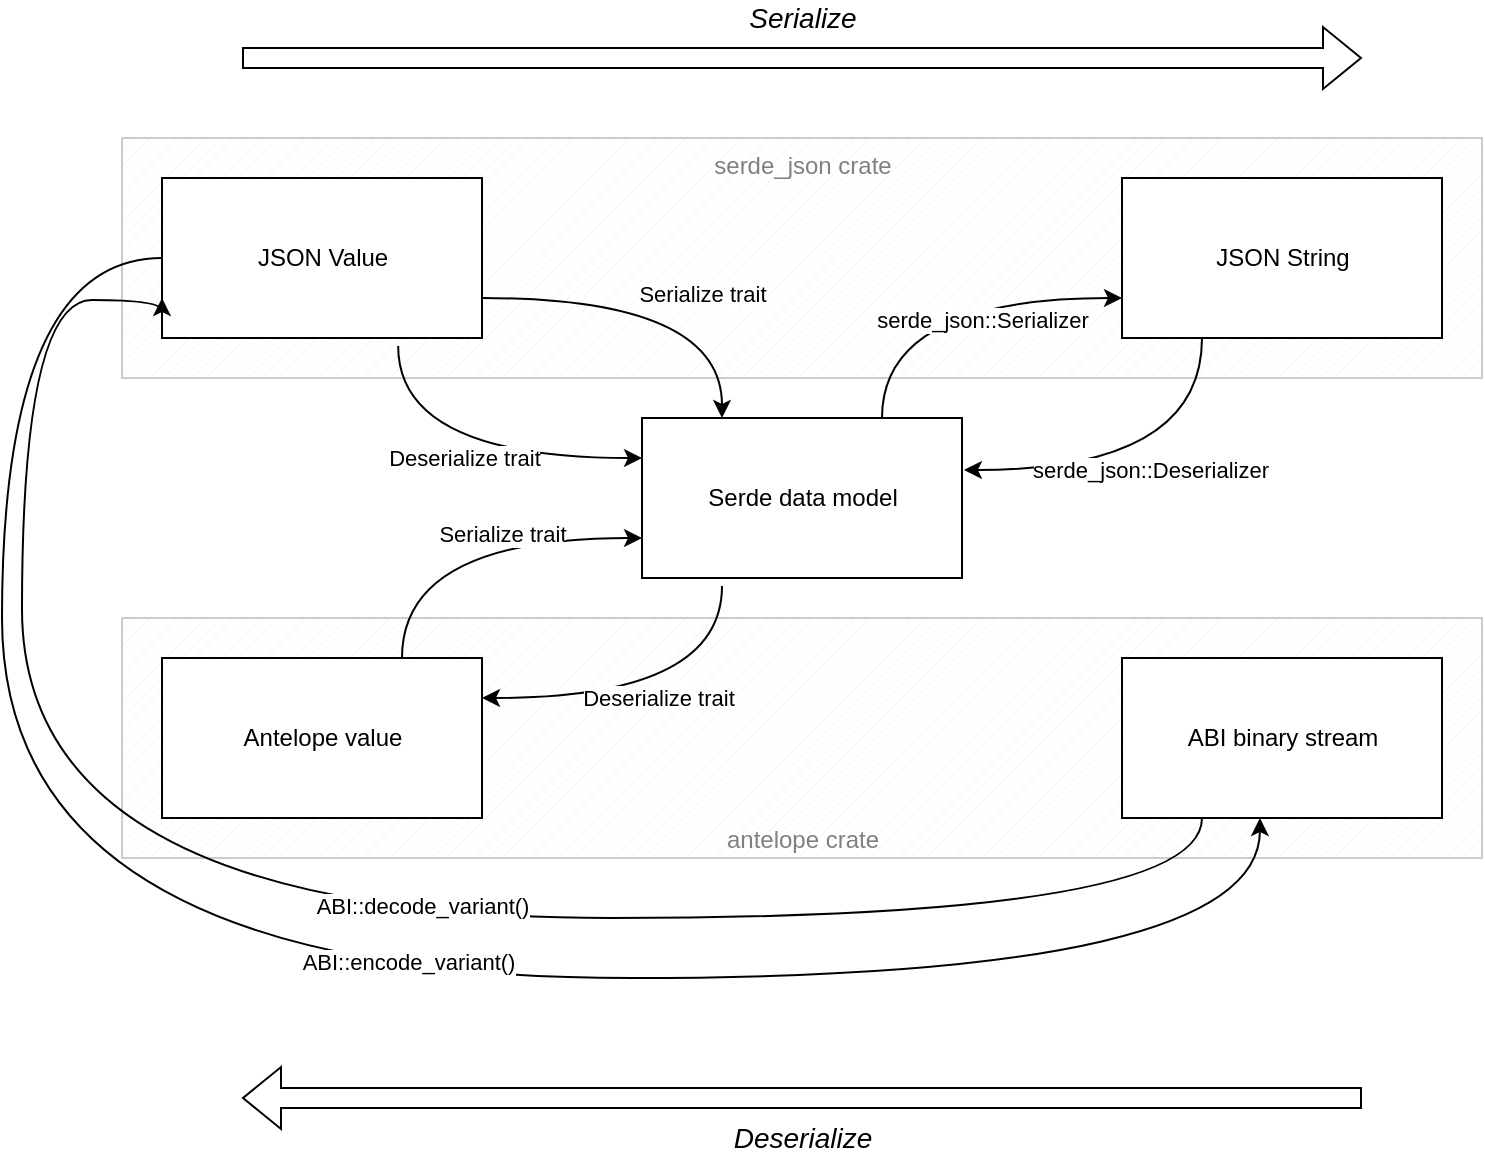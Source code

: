 <mxfile version="25.0.1">
  <diagram name="Page-1" id="UXYhOaJXUT2tCapZaOIA">
    <mxGraphModel dx="1177" dy="789" grid="1" gridSize="10" guides="1" tooltips="1" connect="1" arrows="1" fold="1" page="1" pageScale="1" pageWidth="850" pageHeight="1100" math="0" shadow="0">
      <root>
        <mxCell id="0" />
        <mxCell id="1" parent="0" />
        <mxCell id="lSlXTyUihgR4Sofdv2rn-1" value="&lt;font color=&quot;#808080&quot;&gt;serde_json crate&lt;/font&gt;" style="verticalLabelPosition=middle;verticalAlign=top;html=1;shape=mxgraph.basic.patternFillRect;fillStyle=diag;step=5;fillStrokeWidth=0.2;fillStrokeColor=#dddddd;labelPosition=center;align=center;strokeColor=#CCCCCC;" vertex="1" parent="1">
          <mxGeometry x="100" y="100" width="680" height="120" as="geometry" />
        </mxCell>
        <mxCell id="lSlXTyUihgR4Sofdv2rn-2" value="&lt;font color=&quot;#808080&quot;&gt;antelope crate&lt;/font&gt;" style="verticalLabelPosition=middle;verticalAlign=bottom;html=1;shape=mxgraph.basic.patternFillRect;fillStyle=diag;step=5;fillStrokeWidth=0.2;fillStrokeColor=#dddddd;labelPosition=center;align=center;strokeColor=#CCCCCC;" vertex="1" parent="1">
          <mxGeometry x="100" y="340" width="680" height="120" as="geometry" />
        </mxCell>
        <mxCell id="lSlXTyUihgR4Sofdv2rn-5" value="JSON Value" style="verticalLabelPosition=middle;verticalAlign=middle;html=1;shape=mxgraph.basic.rect;fillColor2=none;strokeWidth=1;size=20;indent=5;labelPosition=center;align=center;" vertex="1" parent="1">
          <mxGeometry x="120" y="120" width="160" height="80" as="geometry" />
        </mxCell>
        <mxCell id="lSlXTyUihgR4Sofdv2rn-6" value="JSON String" style="verticalLabelPosition=middle;verticalAlign=middle;html=1;shape=mxgraph.basic.rect;fillColor2=none;strokeWidth=1;size=20;indent=5;labelPosition=center;align=center;" vertex="1" parent="1">
          <mxGeometry x="600" y="120" width="160" height="80" as="geometry" />
        </mxCell>
        <mxCell id="lSlXTyUihgR4Sofdv2rn-7" value="ABI binary stream" style="verticalLabelPosition=middle;verticalAlign=middle;html=1;shape=mxgraph.basic.rect;fillColor2=none;strokeWidth=1;size=20;indent=5;labelPosition=center;align=center;" vertex="1" parent="1">
          <mxGeometry x="600" y="360" width="160" height="80" as="geometry" />
        </mxCell>
        <mxCell id="lSlXTyUihgR4Sofdv2rn-8" value="Antelope value" style="verticalLabelPosition=middle;verticalAlign=middle;html=1;shape=mxgraph.basic.rect;fillColor2=none;strokeWidth=1;size=20;indent=0;labelPosition=center;align=center;" vertex="1" parent="1">
          <mxGeometry x="120" y="360" width="160" height="80" as="geometry" />
        </mxCell>
        <mxCell id="lSlXTyUihgR4Sofdv2rn-17" value="Serde data model" style="verticalLabelPosition=middle;verticalAlign=middle;html=1;shape=mxgraph.basic.rect;fillColor2=none;strokeWidth=1;size=20;indent=5;labelPosition=center;align=center;" vertex="1" parent="1">
          <mxGeometry x="360" y="240" width="160" height="80" as="geometry" />
        </mxCell>
        <mxCell id="lSlXTyUihgR4Sofdv2rn-18" value="" style="endArrow=classic;html=1;rounded=0;exitX=0.75;exitY=0;exitDx=0;exitDy=0;exitPerimeter=0;entryX=0;entryY=0.75;entryDx=0;entryDy=0;entryPerimeter=0;edgeStyle=orthogonalEdgeStyle;elbow=vertical;curved=1;" edge="1" parent="1" source="lSlXTyUihgR4Sofdv2rn-8" target="lSlXTyUihgR4Sofdv2rn-17">
          <mxGeometry width="50" height="50" relative="1" as="geometry">
            <mxPoint x="200" y="340" as="sourcePoint" />
            <mxPoint x="350" y="280" as="targetPoint" />
          </mxGeometry>
        </mxCell>
        <mxCell id="lSlXTyUihgR4Sofdv2rn-20" value="Serialize trait" style="edgeLabel;html=1;align=center;verticalAlign=middle;resizable=0;points=[];" vertex="1" connectable="0" parent="lSlXTyUihgR4Sofdv2rn-18">
          <mxGeometry x="0.222" y="2" relative="1" as="geometry">
            <mxPoint as="offset" />
          </mxGeometry>
        </mxCell>
        <mxCell id="lSlXTyUihgR4Sofdv2rn-26" value="" style="endArrow=classic;html=1;rounded=0;exitX=0.25;exitY=1.05;exitDx=0;exitDy=0;exitPerimeter=0;entryX=1;entryY=0.25;entryDx=0;entryDy=0;entryPerimeter=0;edgeStyle=orthogonalEdgeStyle;curved=1;" edge="1" parent="1" source="lSlXTyUihgR4Sofdv2rn-17" target="lSlXTyUihgR4Sofdv2rn-8">
          <mxGeometry relative="1" as="geometry">
            <mxPoint x="370" y="390" as="sourcePoint" />
            <mxPoint x="470" y="390" as="targetPoint" />
            <Array as="points">
              <mxPoint x="400" y="380" />
            </Array>
          </mxGeometry>
        </mxCell>
        <mxCell id="lSlXTyUihgR4Sofdv2rn-27" value="Deserialize trait" style="edgeLabel;resizable=0;html=1;;align=center;verticalAlign=middle;" connectable="0" vertex="1" parent="lSlXTyUihgR4Sofdv2rn-26">
          <mxGeometry relative="1" as="geometry" />
        </mxCell>
        <mxCell id="lSlXTyUihgR4Sofdv2rn-28" value="" style="endArrow=classic;html=1;rounded=0;exitX=0.25;exitY=1;exitDx=0;exitDy=0;exitPerimeter=0;entryX=1.006;entryY=0.325;entryDx=0;entryDy=0;entryPerimeter=0;edgeStyle=orthogonalEdgeStyle;curved=1;" edge="1" parent="1" source="lSlXTyUihgR4Sofdv2rn-6" target="lSlXTyUihgR4Sofdv2rn-17">
          <mxGeometry relative="1" as="geometry">
            <mxPoint x="600" y="200" as="sourcePoint" />
            <mxPoint x="520" y="256" as="targetPoint" />
            <Array as="points">
              <mxPoint x="640" y="266" />
            </Array>
          </mxGeometry>
        </mxCell>
        <mxCell id="lSlXTyUihgR4Sofdv2rn-29" value="serde_json::Deserializer" style="edgeLabel;resizable=0;html=1;;align=center;verticalAlign=middle;" connectable="0" vertex="1" parent="lSlXTyUihgR4Sofdv2rn-28">
          <mxGeometry relative="1" as="geometry" />
        </mxCell>
        <mxCell id="lSlXTyUihgR4Sofdv2rn-30" value="" style="endArrow=classic;html=1;rounded=0;exitX=0.75;exitY=0;exitDx=0;exitDy=0;exitPerimeter=0;entryX=0;entryY=0.75;entryDx=0;entryDy=0;entryPerimeter=0;edgeStyle=orthogonalEdgeStyle;elbow=vertical;curved=1;" edge="1" parent="1" source="lSlXTyUihgR4Sofdv2rn-17" target="lSlXTyUihgR4Sofdv2rn-6">
          <mxGeometry width="50" height="50" relative="1" as="geometry">
            <mxPoint x="430" y="170" as="sourcePoint" />
            <mxPoint x="510" y="110" as="targetPoint" />
          </mxGeometry>
        </mxCell>
        <mxCell id="lSlXTyUihgR4Sofdv2rn-31" value="serde_json::Serializer" style="edgeLabel;html=1;align=center;verticalAlign=top;resizable=0;points=[];" vertex="1" connectable="0" parent="lSlXTyUihgR4Sofdv2rn-30">
          <mxGeometry x="0.222" y="2" relative="1" as="geometry">
            <mxPoint as="offset" />
          </mxGeometry>
        </mxCell>
        <mxCell id="lSlXTyUihgR4Sofdv2rn-33" value="" style="endArrow=classic;html=1;rounded=0;exitX=1;exitY=0.75;exitDx=0;exitDy=0;exitPerimeter=0;entryX=0.25;entryY=0;entryDx=0;entryDy=0;entryPerimeter=0;edgeStyle=orthogonalEdgeStyle;elbow=vertical;curved=1;" edge="1" parent="1" source="lSlXTyUihgR4Sofdv2rn-5" target="lSlXTyUihgR4Sofdv2rn-17">
          <mxGeometry width="50" height="50" relative="1" as="geometry">
            <mxPoint x="330" y="170" as="sourcePoint" />
            <mxPoint x="410" y="110" as="targetPoint" />
          </mxGeometry>
        </mxCell>
        <mxCell id="lSlXTyUihgR4Sofdv2rn-34" value="Serialize trait" style="edgeLabel;html=1;align=center;verticalAlign=middle;resizable=0;points=[];" vertex="1" connectable="0" parent="lSlXTyUihgR4Sofdv2rn-33">
          <mxGeometry x="0.222" y="2" relative="1" as="geometry">
            <mxPoint as="offset" />
          </mxGeometry>
        </mxCell>
        <mxCell id="lSlXTyUihgR4Sofdv2rn-35" value="" style="endArrow=classic;html=1;rounded=0;exitX=0.738;exitY=1.05;exitDx=0;exitDy=0;exitPerimeter=0;entryX=0;entryY=0.25;entryDx=0;entryDy=0;entryPerimeter=0;edgeStyle=orthogonalEdgeStyle;curved=1;" edge="1" parent="1" source="lSlXTyUihgR4Sofdv2rn-5" target="lSlXTyUihgR4Sofdv2rn-17">
          <mxGeometry relative="1" as="geometry">
            <mxPoint x="260" y="210" as="sourcePoint" />
            <mxPoint x="140" y="266" as="targetPoint" />
            <Array as="points">
              <mxPoint x="238" y="260" />
            </Array>
          </mxGeometry>
        </mxCell>
        <mxCell id="lSlXTyUihgR4Sofdv2rn-36" value="Deserialize trait" style="edgeLabel;resizable=0;html=1;;align=center;verticalAlign=middle;" connectable="0" vertex="1" parent="lSlXTyUihgR4Sofdv2rn-35">
          <mxGeometry relative="1" as="geometry" />
        </mxCell>
        <mxCell id="lSlXTyUihgR4Sofdv2rn-42" value="" style="endArrow=classic;html=1;rounded=0;edgeStyle=orthogonalEdgeStyle;curved=1;entryX=0;entryY=0.75;entryDx=0;entryDy=0;entryPerimeter=0;exitX=0.25;exitY=1;exitDx=0;exitDy=0;exitPerimeter=0;labelPosition=center;verticalLabelPosition=middle;align=center;verticalAlign=middle;" edge="1" parent="1" source="lSlXTyUihgR4Sofdv2rn-7" target="lSlXTyUihgR4Sofdv2rn-5">
          <mxGeometry relative="1" as="geometry">
            <mxPoint x="610" y="490" as="sourcePoint" />
            <mxPoint x="50" y="200" as="targetPoint" />
            <Array as="points">
              <mxPoint x="640" y="490" />
              <mxPoint x="50" y="490" />
              <mxPoint x="50" y="181" />
            </Array>
          </mxGeometry>
        </mxCell>
        <mxCell id="lSlXTyUihgR4Sofdv2rn-44" value="ABI::decode_variant()" style="edgeLabel;html=1;align=center;verticalAlign=middle;resizable=0;points=[];" vertex="1" connectable="0" parent="lSlXTyUihgR4Sofdv2rn-42">
          <mxGeometry x="-0.136" y="-6" relative="1" as="geometry">
            <mxPoint as="offset" />
          </mxGeometry>
        </mxCell>
        <mxCell id="lSlXTyUihgR4Sofdv2rn-45" value="" style="endArrow=classic;html=1;rounded=0;edgeStyle=orthogonalEdgeStyle;curved=1;entryX=0.431;entryY=1;entryDx=0;entryDy=0;entryPerimeter=0;exitX=0;exitY=0.5;exitDx=0;exitDy=0;exitPerimeter=0;" edge="1" parent="1" source="lSlXTyUihgR4Sofdv2rn-5" target="lSlXTyUihgR4Sofdv2rn-7">
          <mxGeometry relative="1" as="geometry">
            <mxPoint x="40" y="100" as="sourcePoint" />
            <mxPoint x="670" y="460" as="targetPoint" />
            <Array as="points">
              <mxPoint x="40" y="160" />
              <mxPoint x="40" y="520" />
              <mxPoint x="669" y="520" />
            </Array>
          </mxGeometry>
        </mxCell>
        <mxCell id="lSlXTyUihgR4Sofdv2rn-47" value="ABI::encode_variant()" style="edgeLabel;html=1;align=center;verticalAlign=middle;resizable=0;points=[];" vertex="1" connectable="0" parent="lSlXTyUihgR4Sofdv2rn-45">
          <mxGeometry x="0.119" y="8" relative="1" as="geometry">
            <mxPoint as="offset" />
          </mxGeometry>
        </mxCell>
        <mxCell id="lSlXTyUihgR4Sofdv2rn-48" value="" style="endArrow=classic;html=1;rounded=0;shape=flexArrow;" edge="1" parent="1">
          <mxGeometry relative="1" as="geometry">
            <mxPoint x="160" y="60" as="sourcePoint" />
            <mxPoint x="720" y="60" as="targetPoint" />
          </mxGeometry>
        </mxCell>
        <mxCell id="lSlXTyUihgR4Sofdv2rn-49" value="Serialize" style="edgeLabel;resizable=0;html=1;;align=center;verticalAlign=bottom;spacing=2;spacingRight=0;labelBorderColor=none;textShadow=0;fontStyle=2;fontSize=14;labelPosition=center;verticalLabelPosition=top;spacingTop=0;" connectable="0" vertex="1" parent="lSlXTyUihgR4Sofdv2rn-48">
          <mxGeometry relative="1" as="geometry">
            <mxPoint y="-10" as="offset" />
          </mxGeometry>
        </mxCell>
        <mxCell id="lSlXTyUihgR4Sofdv2rn-53" value="" style="endArrow=classic;html=1;rounded=0;shape=flexArrow;verticalAlign=bottom;" edge="1" parent="1">
          <mxGeometry relative="1" as="geometry">
            <mxPoint x="720" y="580" as="sourcePoint" />
            <mxPoint x="160" y="580" as="targetPoint" />
          </mxGeometry>
        </mxCell>
        <mxCell id="lSlXTyUihgR4Sofdv2rn-54" value="Deserialize" style="edgeLabel;resizable=0;html=1;;align=center;verticalAlign=middle;fontStyle=2;fontSize=14;" connectable="0" vertex="1" parent="lSlXTyUihgR4Sofdv2rn-53">
          <mxGeometry relative="1" as="geometry">
            <mxPoint y="20" as="offset" />
          </mxGeometry>
        </mxCell>
      </root>
    </mxGraphModel>
  </diagram>
</mxfile>
